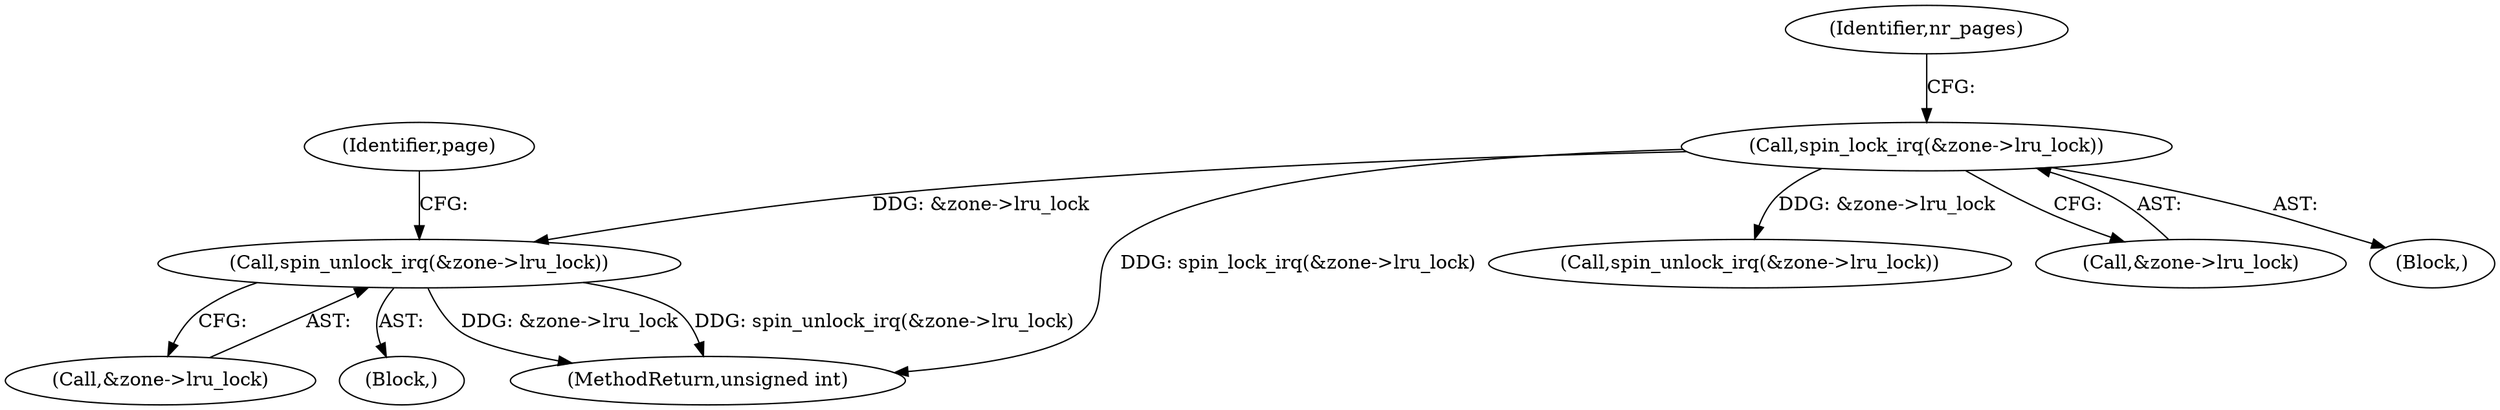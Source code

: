 digraph "0_linux_57e68e9cd65b4b8eb4045a1e0d0746458502554c_0@pointer" {
"1000139" [label="(Call,spin_unlock_irq(&zone->lru_lock))"];
"1000115" [label="(Call,spin_lock_irq(&zone->lru_lock))"];
"1000139" [label="(Call,spin_unlock_irq(&zone->lru_lock))"];
"1000115" [label="(Call,spin_lock_irq(&zone->lru_lock))"];
"1000150" [label="(Call,spin_unlock_irq(&zone->lru_lock))"];
"1000121" [label="(Identifier,nr_pages)"];
"1000140" [label="(Call,&zone->lru_lock)"];
"1000138" [label="(Block,)"];
"1000145" [label="(Identifier,page)"];
"1000116" [label="(Call,&zone->lru_lock)"];
"1000160" [label="(MethodReturn,unsigned int)"];
"1000104" [label="(Block,)"];
"1000139" -> "1000138"  [label="AST: "];
"1000139" -> "1000140"  [label="CFG: "];
"1000140" -> "1000139"  [label="AST: "];
"1000145" -> "1000139"  [label="CFG: "];
"1000139" -> "1000160"  [label="DDG: &zone->lru_lock"];
"1000139" -> "1000160"  [label="DDG: spin_unlock_irq(&zone->lru_lock)"];
"1000115" -> "1000139"  [label="DDG: &zone->lru_lock"];
"1000115" -> "1000104"  [label="AST: "];
"1000115" -> "1000116"  [label="CFG: "];
"1000116" -> "1000115"  [label="AST: "];
"1000121" -> "1000115"  [label="CFG: "];
"1000115" -> "1000160"  [label="DDG: spin_lock_irq(&zone->lru_lock)"];
"1000115" -> "1000150"  [label="DDG: &zone->lru_lock"];
}
